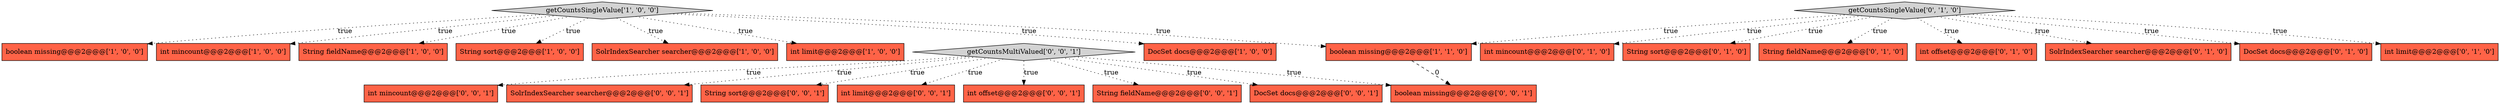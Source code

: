 digraph {
5 [style = filled, label = "String sort@@@2@@@['1', '0', '0']", fillcolor = tomato, shape = box image = "AAA0AAABBB1BBB"];
25 [style = filled, label = "boolean missing@@@2@@@['0', '0', '1']", fillcolor = tomato, shape = box image = "AAA0AAABBB3BBB"];
4 [style = filled, label = "SolrIndexSearcher searcher@@@2@@@['1', '0', '0']", fillcolor = tomato, shape = box image = "AAA0AAABBB1BBB"];
12 [style = filled, label = "getCountsSingleValue['0', '1', '0']", fillcolor = lightgray, shape = diamond image = "AAA0AAABBB2BBB"];
20 [style = filled, label = "int mincount@@@2@@@['0', '0', '1']", fillcolor = tomato, shape = box image = "AAA0AAABBB3BBB"];
7 [style = filled, label = "boolean missing@@@2@@@['1', '0', '0']", fillcolor = tomato, shape = box image = "AAA0AAABBB1BBB"];
21 [style = filled, label = "SolrIndexSearcher searcher@@@2@@@['0', '0', '1']", fillcolor = tomato, shape = box image = "AAA0AAABBB3BBB"];
2 [style = filled, label = "int mincount@@@2@@@['1', '0', '0']", fillcolor = tomato, shape = box image = "AAA0AAABBB1BBB"];
16 [style = filled, label = "int mincount@@@2@@@['0', '1', '0']", fillcolor = tomato, shape = box image = "AAA0AAABBB2BBB"];
17 [style = filled, label = "String sort@@@2@@@['0', '0', '1']", fillcolor = tomato, shape = box image = "AAA0AAABBB3BBB"];
22 [style = filled, label = "int limit@@@2@@@['0', '0', '1']", fillcolor = tomato, shape = box image = "AAA0AAABBB3BBB"];
1 [style = filled, label = "String fieldName@@@2@@@['1', '0', '0']", fillcolor = tomato, shape = box image = "AAA0AAABBB1BBB"];
19 [style = filled, label = "int offset@@@2@@@['0', '0', '1']", fillcolor = tomato, shape = box image = "AAA0AAABBB3BBB"];
24 [style = filled, label = "String fieldName@@@2@@@['0', '0', '1']", fillcolor = tomato, shape = box image = "AAA0AAABBB3BBB"];
8 [style = filled, label = "boolean missing@@@2@@@['1', '1', '0']", fillcolor = tomato, shape = box image = "AAA0AAABBB1BBB"];
9 [style = filled, label = "String sort@@@2@@@['0', '1', '0']", fillcolor = tomato, shape = box image = "AAA0AAABBB2BBB"];
11 [style = filled, label = "String fieldName@@@2@@@['0', '1', '0']", fillcolor = tomato, shape = box image = "AAA0AAABBB2BBB"];
18 [style = filled, label = "getCountsMultiValued['0', '0', '1']", fillcolor = lightgray, shape = diamond image = "AAA0AAABBB3BBB"];
6 [style = filled, label = "int limit@@@2@@@['1', '0', '0']", fillcolor = tomato, shape = box image = "AAA0AAABBB1BBB"];
15 [style = filled, label = "int offset@@@2@@@['0', '1', '0']", fillcolor = tomato, shape = box image = "AAA0AAABBB2BBB"];
23 [style = filled, label = "DocSet docs@@@2@@@['0', '0', '1']", fillcolor = tomato, shape = box image = "AAA0AAABBB3BBB"];
13 [style = filled, label = "SolrIndexSearcher searcher@@@2@@@['0', '1', '0']", fillcolor = tomato, shape = box image = "AAA0AAABBB2BBB"];
0 [style = filled, label = "getCountsSingleValue['1', '0', '0']", fillcolor = lightgray, shape = diamond image = "AAA0AAABBB1BBB"];
10 [style = filled, label = "DocSet docs@@@2@@@['0', '1', '0']", fillcolor = tomato, shape = box image = "AAA0AAABBB2BBB"];
14 [style = filled, label = "int limit@@@2@@@['0', '1', '0']", fillcolor = tomato, shape = box image = "AAA0AAABBB2BBB"];
3 [style = filled, label = "DocSet docs@@@2@@@['1', '0', '0']", fillcolor = tomato, shape = box image = "AAA0AAABBB1BBB"];
0->5 [style = dotted, label="true"];
18->25 [style = dotted, label="true"];
12->8 [style = dotted, label="true"];
0->4 [style = dotted, label="true"];
18->24 [style = dotted, label="true"];
18->19 [style = dotted, label="true"];
18->21 [style = dotted, label="true"];
12->15 [style = dotted, label="true"];
18->20 [style = dotted, label="true"];
18->23 [style = dotted, label="true"];
0->6 [style = dotted, label="true"];
12->11 [style = dotted, label="true"];
0->8 [style = dotted, label="true"];
12->14 [style = dotted, label="true"];
12->13 [style = dotted, label="true"];
12->10 [style = dotted, label="true"];
12->16 [style = dotted, label="true"];
8->25 [style = dashed, label="0"];
0->3 [style = dotted, label="true"];
18->17 [style = dotted, label="true"];
0->2 [style = dotted, label="true"];
0->7 [style = dotted, label="true"];
0->1 [style = dotted, label="true"];
12->9 [style = dotted, label="true"];
18->22 [style = dotted, label="true"];
}
